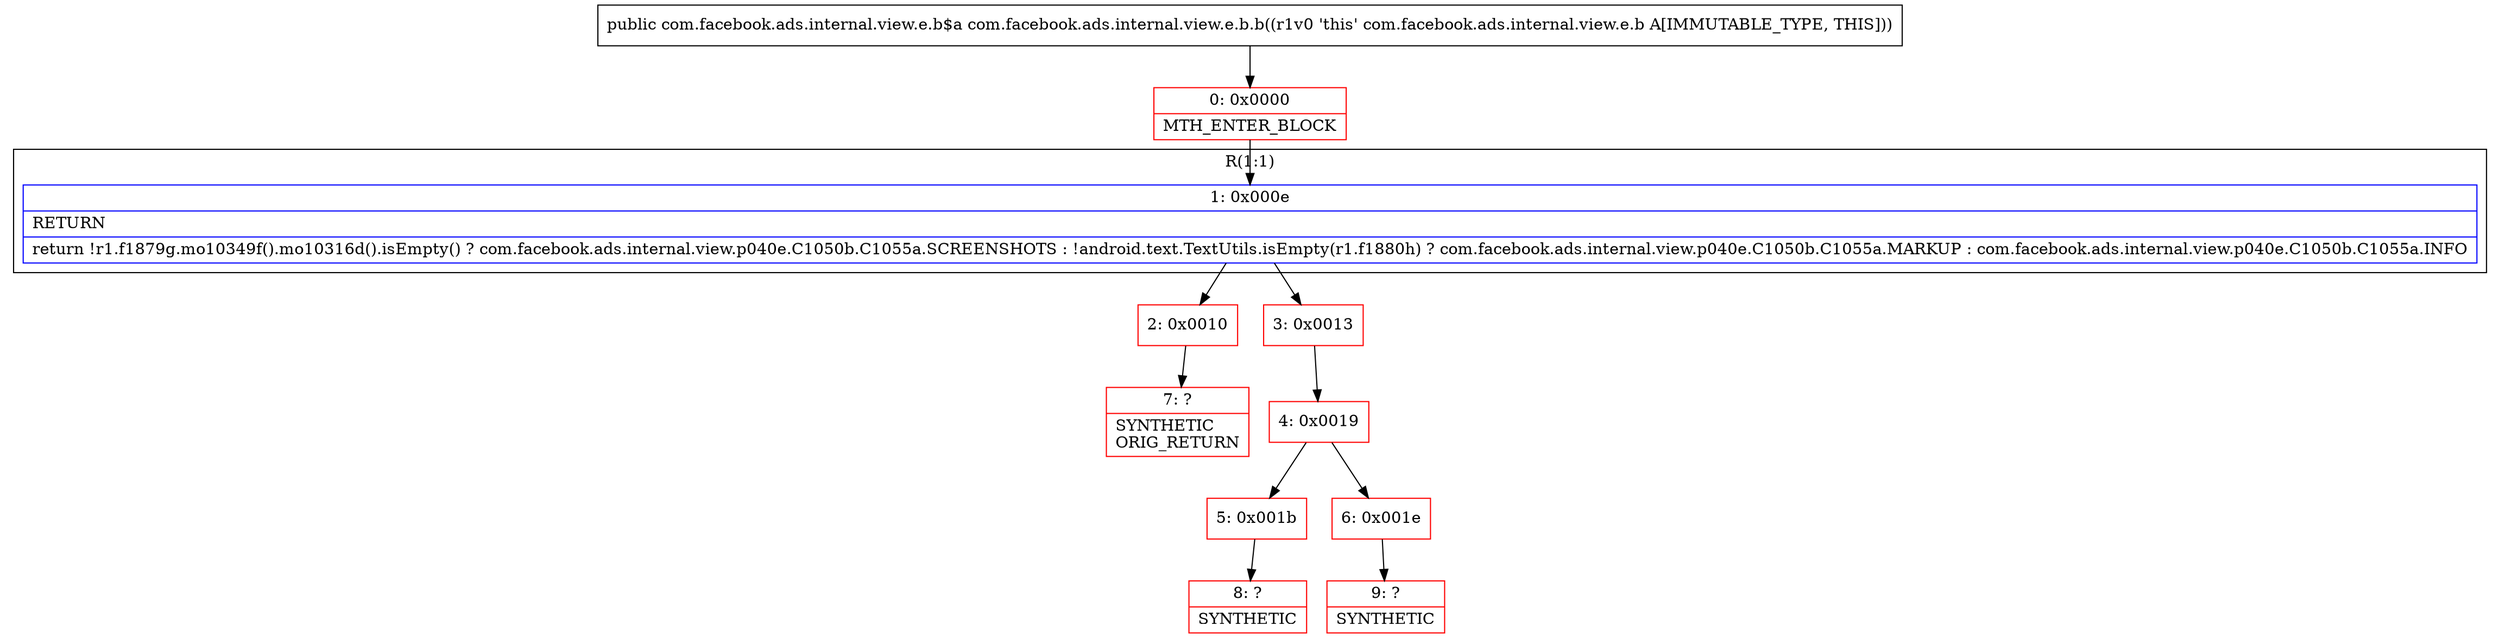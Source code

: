 digraph "CFG forcom.facebook.ads.internal.view.e.b.b()Lcom\/facebook\/ads\/internal\/view\/e\/b$a;" {
subgraph cluster_Region_689947510 {
label = "R(1:1)";
node [shape=record,color=blue];
Node_1 [shape=record,label="{1\:\ 0x000e|RETURN\l|return !r1.f1879g.mo10349f().mo10316d().isEmpty() ? com.facebook.ads.internal.view.p040e.C1050b.C1055a.SCREENSHOTS : !android.text.TextUtils.isEmpty(r1.f1880h) ? com.facebook.ads.internal.view.p040e.C1050b.C1055a.MARKUP : com.facebook.ads.internal.view.p040e.C1050b.C1055a.INFO\l}"];
}
Node_0 [shape=record,color=red,label="{0\:\ 0x0000|MTH_ENTER_BLOCK\l}"];
Node_2 [shape=record,color=red,label="{2\:\ 0x0010}"];
Node_3 [shape=record,color=red,label="{3\:\ 0x0013}"];
Node_4 [shape=record,color=red,label="{4\:\ 0x0019}"];
Node_5 [shape=record,color=red,label="{5\:\ 0x001b}"];
Node_6 [shape=record,color=red,label="{6\:\ 0x001e}"];
Node_7 [shape=record,color=red,label="{7\:\ ?|SYNTHETIC\lORIG_RETURN\l}"];
Node_8 [shape=record,color=red,label="{8\:\ ?|SYNTHETIC\l}"];
Node_9 [shape=record,color=red,label="{9\:\ ?|SYNTHETIC\l}"];
MethodNode[shape=record,label="{public com.facebook.ads.internal.view.e.b$a com.facebook.ads.internal.view.e.b.b((r1v0 'this' com.facebook.ads.internal.view.e.b A[IMMUTABLE_TYPE, THIS])) }"];
MethodNode -> Node_0;
Node_1 -> Node_2;
Node_1 -> Node_3;
Node_0 -> Node_1;
Node_2 -> Node_7;
Node_3 -> Node_4;
Node_4 -> Node_5;
Node_4 -> Node_6;
Node_5 -> Node_8;
Node_6 -> Node_9;
}

